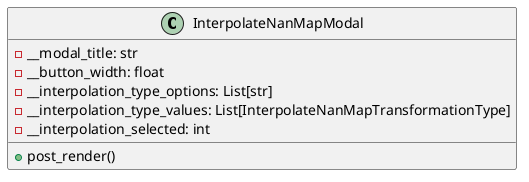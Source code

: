 @startuml
'https://plantuml.com/class-diagram

class InterpolateNanMapModal {

    - __modal_title: str
    - __button_width: float
    - __interpolation_type_options: List[str]
    - __interpolation_type_values: List[InterpolateNanMapTransformationType]
    - __interpolation_selected: int

    + post_render()
}

@enduml
